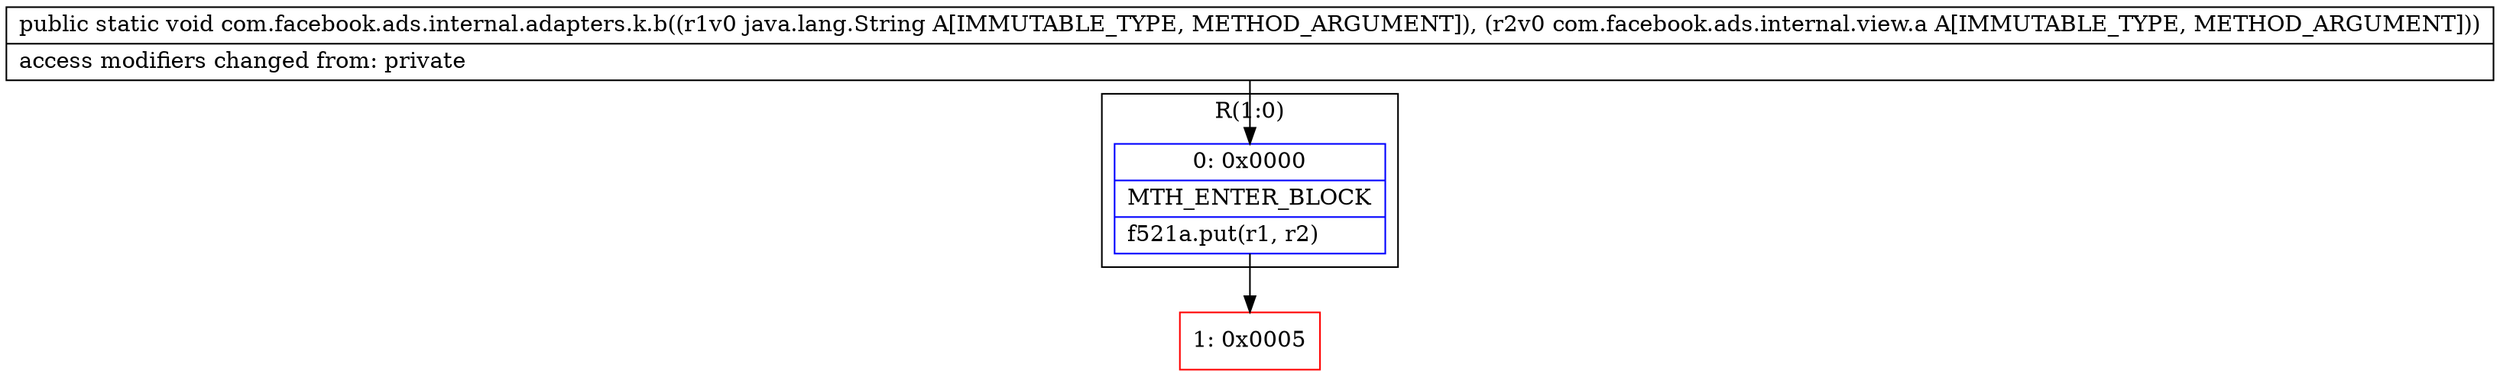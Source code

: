 digraph "CFG forcom.facebook.ads.internal.adapters.k.b(Ljava\/lang\/String;Lcom\/facebook\/ads\/internal\/view\/a;)V" {
subgraph cluster_Region_2010160216 {
label = "R(1:0)";
node [shape=record,color=blue];
Node_0 [shape=record,label="{0\:\ 0x0000|MTH_ENTER_BLOCK\l|f521a.put(r1, r2)\l}"];
}
Node_1 [shape=record,color=red,label="{1\:\ 0x0005}"];
MethodNode[shape=record,label="{public static void com.facebook.ads.internal.adapters.k.b((r1v0 java.lang.String A[IMMUTABLE_TYPE, METHOD_ARGUMENT]), (r2v0 com.facebook.ads.internal.view.a A[IMMUTABLE_TYPE, METHOD_ARGUMENT]))  | access modifiers changed from: private\l}"];
MethodNode -> Node_0;
Node_0 -> Node_1;
}

